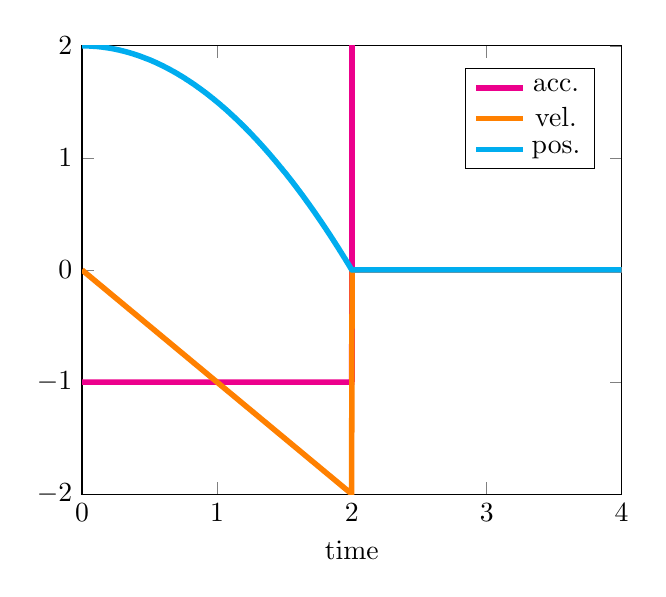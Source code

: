 \begin{tikzpicture}[]
\begin{axis}[
  legend style = {{at={(0.95,0.95)},anchor=north east}},
  xmin = {0.0},
  xmax = {4.0},
  axis equal image = {false},
  ymax = {2.0},
  xlabel = {time},
  hide axis = {false},
  ymin = {-2.0}
]

\addplot+[
  mark = {none},
  color=magenta, line width=2pt,
  forget plot
] coordinates {
  (2.0, -1.0)
  (2.0, 10.0)
};

\addplot+[
  mark = {none},
  color=magenta, line width=2pt
] coordinates {
  (0.0, -1.0)
  (0.004, -1.0)
%   (0.008, -1.0)
%   (0.012, -1.0)
%   (0.016, -1.0)
%   (0.02, -1.0)
%   (0.024, -1.0)
%   (0.028, -1.0)
%   (0.032, -1.0)
%   (0.036, -1.0)
%   (0.04, -1.0)
%   (0.044, -1.0)
%   (0.048, -1.0)
%   (0.052, -1.0)
%   (0.056, -1.0)
%   (0.06, -1.0)
%   (0.064, -1.0)
%   (0.068, -1.0)
%   (0.072, -1.0)
%   (0.076, -1.0)
%   (0.08, -1.0)
%   (0.084, -1.0)
%   (0.088, -1.0)
%   (0.092, -1.0)
%   (0.096, -1.0)
%   (0.1, -1.0)
%   (0.104, -1.0)
%   (0.108, -1.0)
%   (0.112, -1.0)
%   (0.116, -1.0)
%   (0.12, -1.0)
%   (0.124, -1.0)
%   (0.128, -1.0)
%   (0.132, -1.0)
%   (0.136, -1.0)
%   (0.14, -1.0)
%   (0.144, -1.0)
%   (0.148, -1.0)
%   (0.152, -1.0)
%   (0.156, -1.0)
%   (0.16, -1.0)
%   (0.164, -1.0)
%   (0.168, -1.0)
%   (0.172, -1.0)
%   (0.176, -1.0)
%   (0.18, -1.0)
%   (0.184, -1.0)
%   (0.188, -1.0)
%   (0.192, -1.0)
%   (0.196, -1.0)
%   (0.2, -1.0)
%   (0.204, -1.0)
%   (0.208, -1.0)
%   (0.212, -1.0)
%   (0.216, -1.0)
%   (0.22, -1.0)
%   (0.224, -1.0)
%   (0.228, -1.0)
%   (0.232, -1.0)
%   (0.236, -1.0)
%   (0.24, -1.0)
%   (0.244, -1.0)
%   (0.248, -1.0)
%   (0.252, -1.0)
%   (0.256, -1.0)
%   (0.26, -1.0)
%   (0.264, -1.0)
%   (0.268, -1.0)
%   (0.272, -1.0)
%   (0.276, -1.0)
%   (0.28, -1.0)
%   (0.284, -1.0)
%   (0.288, -1.0)
%   (0.292, -1.0)
%   (0.296, -1.0)
%   (0.3, -1.0)
%   (0.304, -1.0)
%   (0.308, -1.0)
%   (0.312, -1.0)
%   (0.316, -1.0)
%   (0.32, -1.0)
%   (0.324, -1.0)
%   (0.328, -1.0)
%   (0.332, -1.0)
%   (0.336, -1.0)
%   (0.34, -1.0)
%   (0.344, -1.0)
%   (0.348, -1.0)
%   (0.352, -1.0)
%   (0.356, -1.0)
%   (0.36, -1.0)
%   (0.364, -1.0)
%   (0.368, -1.0)
%   (0.372, -1.0)
%   (0.376, -1.0)
%   (0.38, -1.0)
%   (0.384, -1.0)
%   (0.388, -1.0)
%   (0.392, -1.0)
%   (0.396, -1.0)
%   (0.4, -1.0)
%   (0.404, -1.0)
%   (0.408, -1.0)
%   (0.412, -1.0)
%   (0.416, -1.0)
%   (0.42, -1.0)
%   (0.424, -1.0)
%   (0.428, -1.0)
%   (0.432, -1.0)
%   (0.436, -1.0)
%   (0.44, -1.0)
%   (0.444, -1.0)
%   (0.448, -1.0)
%   (0.452, -1.0)
%   (0.456, -1.0)
%   (0.46, -1.0)
%   (0.464, -1.0)
%   (0.468, -1.0)
%   (0.472, -1.0)
%   (0.476, -1.0)
%   (0.48, -1.0)
%   (0.484, -1.0)
%   (0.488, -1.0)
%   (0.492, -1.0)
%   (0.496, -1.0)
%   (0.501, -1.0)
%   (0.505, -1.0)
%   (0.509, -1.0)
%   (0.513, -1.0)
%   (0.517, -1.0)
%   (0.521, -1.0)
%   (0.525, -1.0)
%   (0.529, -1.0)
%   (0.533, -1.0)
%   (0.537, -1.0)
%   (0.541, -1.0)
%   (0.545, -1.0)
%   (0.549, -1.0)
%   (0.553, -1.0)
%   (0.557, -1.0)
%   (0.561, -1.0)
%   (0.565, -1.0)
%   (0.569, -1.0)
%   (0.573, -1.0)
%   (0.577, -1.0)
%   (0.581, -1.0)
%   (0.585, -1.0)
%   (0.589, -1.0)
%   (0.593, -1.0)
%   (0.597, -1.0)
%   (0.601, -1.0)
%   (0.605, -1.0)
%   (0.609, -1.0)
%   (0.613, -1.0)
%   (0.617, -1.0)
%   (0.621, -1.0)
%   (0.625, -1.0)
%   (0.629, -1.0)
%   (0.633, -1.0)
%   (0.637, -1.0)
%   (0.641, -1.0)
%   (0.645, -1.0)
%   (0.649, -1.0)
%   (0.653, -1.0)
%   (0.657, -1.0)
%   (0.661, -1.0)
%   (0.665, -1.0)
%   (0.669, -1.0)
%   (0.673, -1.0)
%   (0.677, -1.0)
%   (0.681, -1.0)
%   (0.685, -1.0)
%   (0.689, -1.0)
%   (0.693, -1.0)
%   (0.697, -1.0)
%   (0.701, -1.0)
%   (0.705, -1.0)
%   (0.709, -1.0)
%   (0.713, -1.0)
%   (0.717, -1.0)
%   (0.721, -1.0)
%   (0.725, -1.0)
%   (0.729, -1.0)
%   (0.733, -1.0)
%   (0.737, -1.0)
%   (0.741, -1.0)
%   (0.745, -1.0)
%   (0.749, -1.0)
%   (0.753, -1.0)
%   (0.757, -1.0)
%   (0.761, -1.0)
%   (0.765, -1.0)
%   (0.769, -1.0)
%   (0.773, -1.0)
%   (0.777, -1.0)
%   (0.781, -1.0)
%   (0.785, -1.0)
%   (0.789, -1.0)
%   (0.793, -1.0)
%   (0.797, -1.0)
%   (0.801, -1.0)
%   (0.805, -1.0)
%   (0.809, -1.0)
%   (0.813, -1.0)
%   (0.817, -1.0)
%   (0.821, -1.0)
%   (0.825, -1.0)
%   (0.829, -1.0)
%   (0.833, -1.0)
%   (0.837, -1.0)
%   (0.841, -1.0)
%   (0.845, -1.0)
%   (0.849, -1.0)
%   (0.853, -1.0)
%   (0.857, -1.0)
%   (0.861, -1.0)
%   (0.865, -1.0)
%   (0.869, -1.0)
%   (0.873, -1.0)
%   (0.877, -1.0)
%   (0.881, -1.0)
%   (0.885, -1.0)
%   (0.889, -1.0)
%   (0.893, -1.0)
%   (0.897, -1.0)
%   (0.901, -1.0)
%   (0.905, -1.0)
%   (0.909, -1.0)
%   (0.913, -1.0)
%   (0.917, -1.0)
%   (0.921, -1.0)
%   (0.925, -1.0)
%   (0.929, -1.0)
%   (0.933, -1.0)
%   (0.937, -1.0)
%   (0.941, -1.0)
%   (0.945, -1.0)
%   (0.949, -1.0)
%   (0.953, -1.0)
%   (0.957, -1.0)
%   (0.961, -1.0)
%   (0.965, -1.0)
%   (0.969, -1.0)
%   (0.973, -1.0)
%   (0.977, -1.0)
%   (0.981, -1.0)
%   (0.985, -1.0)
%   (0.989, -1.0)
%   (0.993, -1.0)
%   (0.997, -1.0)
%   (1.001, -1.0)
%   (1.005, -1.0)
%   (1.009, -1.0)
%   (1.013, -1.0)
%   (1.017, -1.0)
%   (1.021, -1.0)
%   (1.025, -1.0)
%   (1.029, -1.0)
%   (1.033, -1.0)
%   (1.037, -1.0)
%   (1.041, -1.0)
%   (1.045, -1.0)
%   (1.049, -1.0)
%   (1.053, -1.0)
%   (1.057, -1.0)
%   (1.061, -1.0)
%   (1.065, -1.0)
%   (1.069, -1.0)
%   (1.073, -1.0)
%   (1.077, -1.0)
%   (1.081, -1.0)
%   (1.085, -1.0)
%   (1.089, -1.0)
%   (1.093, -1.0)
%   (1.097, -1.0)
%   (1.101, -1.0)
%   (1.105, -1.0)
%   (1.109, -1.0)
%   (1.113, -1.0)
%   (1.117, -1.0)
%   (1.121, -1.0)
%   (1.125, -1.0)
%   (1.129, -1.0)
%   (1.133, -1.0)
%   (1.137, -1.0)
%   (1.141, -1.0)
%   (1.145, -1.0)
%   (1.149, -1.0)
%   (1.153, -1.0)
%   (1.157, -1.0)
%   (1.161, -1.0)
%   (1.165, -1.0)
%   (1.169, -1.0)
%   (1.173, -1.0)
%   (1.177, -1.0)
%   (1.181, -1.0)
%   (1.185, -1.0)
%   (1.189, -1.0)
%   (1.193, -1.0)
%   (1.197, -1.0)
%   (1.201, -1.0)
%   (1.205, -1.0)
%   (1.209, -1.0)
%   (1.213, -1.0)
%   (1.217, -1.0)
%   (1.221, -1.0)
%   (1.225, -1.0)
%   (1.229, -1.0)
%   (1.233, -1.0)
%   (1.237, -1.0)
%   (1.241, -1.0)
%   (1.245, -1.0)
%   (1.249, -1.0)
%   (1.253, -1.0)
%   (1.257, -1.0)
%   (1.261, -1.0)
%   (1.265, -1.0)
%   (1.269, -1.0)
%   (1.273, -1.0)
%   (1.277, -1.0)
%   (1.281, -1.0)
%   (1.285, -1.0)
%   (1.289, -1.0)
%   (1.293, -1.0)
%   (1.297, -1.0)
%   (1.301, -1.0)
%   (1.305, -1.0)
%   (1.309, -1.0)
%   (1.313, -1.0)
%   (1.317, -1.0)
%   (1.321, -1.0)
%   (1.325, -1.0)
%   (1.329, -1.0)
%   (1.333, -1.0)
%   (1.337, -1.0)
%   (1.341, -1.0)
%   (1.345, -1.0)
%   (1.349, -1.0)
%   (1.353, -1.0)
%   (1.357, -1.0)
%   (1.361, -1.0)
%   (1.365, -1.0)
%   (1.369, -1.0)
%   (1.373, -1.0)
%   (1.377, -1.0)
%   (1.381, -1.0)
%   (1.385, -1.0)
%   (1.389, -1.0)
%   (1.393, -1.0)
%   (1.397, -1.0)
%   (1.401, -1.0)
%   (1.405, -1.0)
%   (1.409, -1.0)
%   (1.413, -1.0)
%   (1.417, -1.0)
%   (1.421, -1.0)
%   (1.425, -1.0)
%   (1.429, -1.0)
%   (1.433, -1.0)
%   (1.437, -1.0)
%   (1.441, -1.0)
%   (1.445, -1.0)
%   (1.449, -1.0)
%   (1.453, -1.0)
%   (1.457, -1.0)
%   (1.461, -1.0)
%   (1.465, -1.0)
%   (1.469, -1.0)
%   (1.473, -1.0)
%   (1.477, -1.0)
%   (1.481, -1.0)
%   (1.485, -1.0)
%   (1.489, -1.0)
%   (1.493, -1.0)
%   (1.497, -1.0)
%   (1.502, -1.0)
%   (1.506, -1.0)
%   (1.51, -1.0)
%   (1.514, -1.0)
%   (1.518, -1.0)
%   (1.522, -1.0)
%   (1.526, -1.0)
%   (1.53, -1.0)
%   (1.534, -1.0)
%   (1.538, -1.0)
%   (1.542, -1.0)
%   (1.546, -1.0)
%   (1.55, -1.0)
%   (1.554, -1.0)
%   (1.558, -1.0)
%   (1.562, -1.0)
%   (1.566, -1.0)
%   (1.57, -1.0)
%   (1.574, -1.0)
%   (1.578, -1.0)
%   (1.582, -1.0)
%   (1.586, -1.0)
%   (1.59, -1.0)
%   (1.594, -1.0)
%   (1.598, -1.0)
%   (1.602, -1.0)
%   (1.606, -1.0)
%   (1.61, -1.0)
%   (1.614, -1.0)
%   (1.618, -1.0)
%   (1.622, -1.0)
%   (1.626, -1.0)
%   (1.63, -1.0)
%   (1.634, -1.0)
%   (1.638, -1.0)
%   (1.642, -1.0)
%   (1.646, -1.0)
%   (1.65, -1.0)
%   (1.654, -1.0)
%   (1.658, -1.0)
%   (1.662, -1.0)
%   (1.666, -1.0)
%   (1.67, -1.0)
%   (1.674, -1.0)
%   (1.678, -1.0)
%   (1.682, -1.0)
%   (1.686, -1.0)
%   (1.69, -1.0)
%   (1.694, -1.0)
%   (1.698, -1.0)
%   (1.702, -1.0)
%   (1.706, -1.0)
%   (1.71, -1.0)
%   (1.714, -1.0)
%   (1.718, -1.0)
%   (1.722, -1.0)
%   (1.726, -1.0)
%   (1.73, -1.0)
%   (1.734, -1.0)
%   (1.738, -1.0)
%   (1.742, -1.0)
%   (1.746, -1.0)
%   (1.75, -1.0)
%   (1.754, -1.0)
%   (1.758, -1.0)
%   (1.762, -1.0)
%   (1.766, -1.0)
%   (1.77, -1.0)
%   (1.774, -1.0)
%   (1.778, -1.0)
%   (1.782, -1.0)
%   (1.786, -1.0)
%   (1.79, -1.0)
%   (1.794, -1.0)
%   (1.798, -1.0)
%   (1.802, -1.0)
%   (1.806, -1.0)
%   (1.81, -1.0)
%   (1.814, -1.0)
%   (1.818, -1.0)
%   (1.822, -1.0)
%   (1.826, -1.0)
%   (1.83, -1.0)
%   (1.834, -1.0)
%   (1.838, -1.0)
%   (1.842, -1.0)
%   (1.846, -1.0)
%   (1.85, -1.0)
%   (1.854, -1.0)
%   (1.858, -1.0)
%   (1.862, -1.0)
%   (1.866, -1.0)
%   (1.87, -1.0)
%   (1.874, -1.0)
%   (1.878, -1.0)
%   (1.882, -1.0)
%   (1.886, -1.0)
%   (1.89, -1.0)
%   (1.894, -1.0)
%   (1.898, -1.0)
%   (1.902, -1.0)
%   (1.906, -1.0)
%   (1.91, -1.0)
%   (1.914, -1.0)
%   (1.918, -1.0)
%   (1.922, -1.0)
%   (1.926, -1.0)
%   (1.93, -1.0)
%   (1.934, -1.0)
%   (1.938, -1.0)
%   (1.942, -1.0)
%   (1.946, -1.0)
%   (1.95, -1.0)
%   (1.954, -1.0)
%   (1.958, -1.0)
%   (1.962, -1.0)
%   (1.966, -1.0)
%   (1.97, -1.0)
%   (1.974, -1.0)
%   (1.978, -1.0)
%   (1.982, -1.0)
  (1.986, -1.0)
  (1.99, -1.0)
  (1.994, -1.0)
  (1.998, -1.0)
  (2.002, 0.0)
  (2.006, 0.0)
  (2.01, 0.0)
  (2.014, 0.0)
%   (2.018, 0.0)
%   (2.022, 0.0)
%   (2.026, 0.0)
%   (2.03, 0.0)
%   (2.034, 0.0)
%   (2.038, 0.0)
%   (2.042, 0.0)
%   (2.046, 0.0)
%   (2.05, 0.0)
%   (2.054, 0.0)
%   (2.058, 0.0)
%   (2.062, 0.0)
%   (2.066, 0.0)
%   (2.07, 0.0)
%   (2.074, 0.0)
%   (2.078, 0.0)
%   (2.082, 0.0)
%   (2.086, 0.0)
%   (2.09, 0.0)
%   (2.094, 0.0)
%   (2.098, 0.0)
%   (2.102, 0.0)
%   (2.106, 0.0)
%   (2.11, 0.0)
%   (2.114, 0.0)
%   (2.118, 0.0)
%   (2.122, 0.0)
%   (2.126, 0.0)
%   (2.13, 0.0)
%   (2.134, 0.0)
%   (2.138, 0.0)
%   (2.142, 0.0)
%   (2.146, 0.0)
%   (2.15, 0.0)
%   (2.154, 0.0)
%   (2.158, 0.0)
%   (2.162, 0.0)
%   (2.166, 0.0)
%   (2.17, 0.0)
%   (2.174, 0.0)
%   (2.178, 0.0)
%   (2.182, 0.0)
%   (2.186, 0.0)
%   (2.19, 0.0)
%   (2.194, 0.0)
%   (2.198, 0.0)
%   (2.202, 0.0)
%   (2.206, 0.0)
%   (2.21, 0.0)
%   (2.214, 0.0)
%   (2.218, 0.0)
%   (2.222, 0.0)
%   (2.226, 0.0)
%   (2.23, 0.0)
%   (2.234, 0.0)
%   (2.238, 0.0)
%   (2.242, 0.0)
%   (2.246, 0.0)
%   (2.25, 0.0)
%   (2.254, 0.0)
%   (2.258, 0.0)
%   (2.262, 0.0)
%   (2.266, 0.0)
%   (2.27, 0.0)
%   (2.274, 0.0)
%   (2.278, 0.0)
%   (2.282, 0.0)
%   (2.286, 0.0)
%   (2.29, 0.0)
%   (2.294, 0.0)
%   (2.298, 0.0)
%   (2.302, 0.0)
%   (2.306, 0.0)
%   (2.31, 0.0)
%   (2.314, 0.0)
%   (2.318, 0.0)
%   (2.322, 0.0)
%   (2.326, 0.0)
%   (2.33, 0.0)
%   (2.334, 0.0)
%   (2.338, 0.0)
%   (2.342, 0.0)
%   (2.346, 0.0)
%   (2.35, 0.0)
%   (2.354, 0.0)
%   (2.358, 0.0)
%   (2.362, 0.0)
%   (2.366, 0.0)
%   (2.37, 0.0)
%   (2.374, 0.0)
%   (2.378, 0.0)
%   (2.382, 0.0)
%   (2.386, 0.0)
%   (2.39, 0.0)
%   (2.394, 0.0)
%   (2.398, 0.0)
%   (2.402, 0.0)
%   (2.406, 0.0)
%   (2.41, 0.0)
%   (2.414, 0.0)
%   (2.418, 0.0)
%   (2.422, 0.0)
%   (2.426, 0.0)
%   (2.43, 0.0)
%   (2.434, 0.0)
%   (2.438, 0.0)
%   (2.442, 0.0)
%   (2.446, 0.0)
%   (2.45, 0.0)
%   (2.454, 0.0)
%   (2.458, 0.0)
%   (2.462, 0.0)
%   (2.466, 0.0)
%   (2.47, 0.0)
%   (2.474, 0.0)
%   (2.478, 0.0)
%   (2.482, 0.0)
%   (2.486, 0.0)
%   (2.49, 0.0)
%   (2.494, 0.0)
%   (2.498, 0.0)
%   (2.503, 0.0)
%   (2.507, 0.0)
%   (2.511, 0.0)
%   (2.515, 0.0)
%   (2.519, 0.0)
%   (2.523, 0.0)
%   (2.527, 0.0)
%   (2.531, 0.0)
%   (2.535, 0.0)
%   (2.539, 0.0)
%   (2.543, 0.0)
%   (2.547, 0.0)
%   (2.551, 0.0)
%   (2.555, 0.0)
%   (2.559, 0.0)
%   (2.563, 0.0)
%   (2.567, 0.0)
%   (2.571, 0.0)
%   (2.575, 0.0)
%   (2.579, 0.0)
%   (2.583, 0.0)
%   (2.587, 0.0)
%   (2.591, 0.0)
%   (2.595, 0.0)
%   (2.599, 0.0)
%   (2.603, 0.0)
%   (2.607, 0.0)
%   (2.611, 0.0)
%   (2.615, 0.0)
%   (2.619, 0.0)
%   (2.623, 0.0)
%   (2.627, 0.0)
%   (2.631, 0.0)
%   (2.635, 0.0)
%   (2.639, 0.0)
%   (2.643, 0.0)
%   (2.647, 0.0)
%   (2.651, 0.0)
%   (2.655, 0.0)
%   (2.659, 0.0)
%   (2.663, 0.0)
%   (2.667, 0.0)
%   (2.671, 0.0)
%   (2.675, 0.0)
%   (2.679, 0.0)
%   (2.683, 0.0)
%   (2.687, 0.0)
%   (2.691, 0.0)
%   (2.695, 0.0)
%   (2.699, 0.0)
%   (2.703, 0.0)
%   (2.707, 0.0)
%   (2.711, 0.0)
%   (2.715, 0.0)
%   (2.719, 0.0)
%   (2.723, 0.0)
%   (2.727, 0.0)
%   (2.731, 0.0)
%   (2.735, 0.0)
%   (2.739, 0.0)
%   (2.743, 0.0)
%   (2.747, 0.0)
%   (2.751, 0.0)
%   (2.755, 0.0)
%   (2.759, 0.0)
%   (2.763, 0.0)
%   (2.767, 0.0)
%   (2.771, 0.0)
%   (2.775, 0.0)
%   (2.779, 0.0)
%   (2.783, 0.0)
%   (2.787, 0.0)
%   (2.791, 0.0)
%   (2.795, 0.0)
%   (2.799, 0.0)
%   (2.803, 0.0)
%   (2.807, 0.0)
%   (2.811, 0.0)
%   (2.815, 0.0)
%   (2.819, 0.0)
%   (2.823, 0.0)
%   (2.827, 0.0)
%   (2.831, 0.0)
%   (2.835, 0.0)
%   (2.839, 0.0)
%   (2.843, 0.0)
%   (2.847, 0.0)
%   (2.851, 0.0)
%   (2.855, 0.0)
%   (2.859, 0.0)
%   (2.863, 0.0)
%   (2.867, 0.0)
%   (2.871, 0.0)
%   (2.875, 0.0)
%   (2.879, 0.0)
%   (2.883, 0.0)
%   (2.887, 0.0)
%   (2.891, 0.0)
%   (2.895, 0.0)
%   (2.899, 0.0)
%   (2.903, 0.0)
%   (2.907, 0.0)
%   (2.911, 0.0)
%   (2.915, 0.0)
%   (2.919, 0.0)
%   (2.923, 0.0)
%   (2.927, 0.0)
%   (2.931, 0.0)
%   (2.935, 0.0)
%   (2.939, 0.0)
%   (2.943, 0.0)
%   (2.947, 0.0)
%   (2.951, 0.0)
%   (2.955, 0.0)
%   (2.959, 0.0)
%   (2.963, 0.0)
%   (2.967, 0.0)
%   (2.971, 0.0)
%   (2.975, 0.0)
%   (2.979, 0.0)
%   (2.983, 0.0)
%   (2.987, 0.0)
%   (2.991, 0.0)
%   (2.995, 0.0)
%   (2.999, 0.0)
%   (3.003, 0.0)
%   (3.007, 0.0)
%   (3.011, 0.0)
%   (3.015, 0.0)
%   (3.019, 0.0)
%   (3.023, 0.0)
%   (3.027, 0.0)
%   (3.031, 0.0)
%   (3.035, 0.0)
%   (3.039, 0.0)
%   (3.043, 0.0)
%   (3.047, 0.0)
%   (3.051, 0.0)
%   (3.055, 0.0)
%   (3.059, 0.0)
%   (3.063, 0.0)
%   (3.067, 0.0)
%   (3.071, 0.0)
%   (3.075, 0.0)
%   (3.079, 0.0)
%   (3.083, 0.0)
%   (3.087, 0.0)
%   (3.091, 0.0)
%   (3.095, 0.0)
%   (3.099, 0.0)
%   (3.103, 0.0)
%   (3.107, 0.0)
%   (3.111, 0.0)
%   (3.115, 0.0)
%   (3.119, 0.0)
%   (3.123, 0.0)
%   (3.127, 0.0)
%   (3.131, 0.0)
%   (3.135, 0.0)
%   (3.139, 0.0)
%   (3.143, 0.0)
%   (3.147, 0.0)
%   (3.151, 0.0)
%   (3.155, 0.0)
%   (3.159, 0.0)
%   (3.163, 0.0)
%   (3.167, 0.0)
%   (3.171, 0.0)
%   (3.175, 0.0)
%   (3.179, 0.0)
%   (3.183, 0.0)
%   (3.187, 0.0)
%   (3.191, 0.0)
%   (3.195, 0.0)
%   (3.199, 0.0)
%   (3.203, 0.0)
%   (3.207, 0.0)
%   (3.211, 0.0)
%   (3.215, 0.0)
%   (3.219, 0.0)
%   (3.223, 0.0)
%   (3.227, 0.0)
%   (3.231, 0.0)
%   (3.235, 0.0)
%   (3.239, 0.0)
%   (3.243, 0.0)
%   (3.247, 0.0)
%   (3.251, 0.0)
%   (3.255, 0.0)
%   (3.259, 0.0)
%   (3.263, 0.0)
%   (3.267, 0.0)
%   (3.271, 0.0)
%   (3.275, 0.0)
%   (3.279, 0.0)
%   (3.283, 0.0)
%   (3.287, 0.0)
%   (3.291, 0.0)
%   (3.295, 0.0)
%   (3.299, 0.0)
%   (3.303, 0.0)
%   (3.307, 0.0)
%   (3.311, 0.0)
%   (3.315, 0.0)
%   (3.319, 0.0)
%   (3.323, 0.0)
%   (3.327, 0.0)
%   (3.331, 0.0)
%   (3.335, 0.0)
%   (3.339, 0.0)
%   (3.343, 0.0)
%   (3.347, 0.0)
%   (3.351, 0.0)
%   (3.355, 0.0)
%   (3.359, 0.0)
%   (3.363, 0.0)
%   (3.367, 0.0)
%   (3.371, 0.0)
%   (3.375, 0.0)
%   (3.379, 0.0)
%   (3.383, 0.0)
%   (3.387, 0.0)
%   (3.391, 0.0)
%   (3.395, 0.0)
%   (3.399, 0.0)
%   (3.403, 0.0)
%   (3.407, 0.0)
%   (3.411, 0.0)
%   (3.415, 0.0)
%   (3.419, 0.0)
%   (3.423, 0.0)
%   (3.427, 0.0)
%   (3.431, 0.0)
%   (3.435, 0.0)
%   (3.439, 0.0)
%   (3.443, 0.0)
%   (3.447, 0.0)
%   (3.451, 0.0)
%   (3.455, 0.0)
%   (3.459, 0.0)
%   (3.463, 0.0)
%   (3.467, 0.0)
%   (3.471, 0.0)
%   (3.475, 0.0)
%   (3.479, 0.0)
%   (3.483, 0.0)
%   (3.487, 0.0)
%   (3.491, 0.0)
%   (3.495, 0.0)
%   (3.499, 0.0)
%   (3.504, 0.0)
%   (3.508, 0.0)
%   (3.512, 0.0)
%   (3.516, 0.0)
%   (3.52, 0.0)
%   (3.524, 0.0)
%   (3.528, 0.0)
%   (3.532, 0.0)
%   (3.536, 0.0)
%   (3.54, 0.0)
%   (3.544, 0.0)
%   (3.548, 0.0)
%   (3.552, 0.0)
%   (3.556, 0.0)
%   (3.56, 0.0)
%   (3.564, 0.0)
%   (3.568, 0.0)
%   (3.572, 0.0)
%   (3.576, 0.0)
%   (3.58, 0.0)
%   (3.584, 0.0)
%   (3.588, 0.0)
%   (3.592, 0.0)
%   (3.596, 0.0)
%   (3.6, 0.0)
%   (3.604, 0.0)
%   (3.608, 0.0)
%   (3.612, 0.0)
%   (3.616, 0.0)
%   (3.62, 0.0)
%   (3.624, 0.0)
%   (3.628, 0.0)
%   (3.632, 0.0)
%   (3.636, 0.0)
%   (3.64, 0.0)
%   (3.644, 0.0)
%   (3.648, 0.0)
%   (3.652, 0.0)
%   (3.656, 0.0)
%   (3.66, 0.0)
%   (3.664, 0.0)
%   (3.668, 0.0)
%   (3.672, 0.0)
%   (3.676, 0.0)
%   (3.68, 0.0)
%   (3.684, 0.0)
%   (3.688, 0.0)
%   (3.692, 0.0)
%   (3.696, 0.0)
%   (3.7, 0.0)
%   (3.704, 0.0)
%   (3.708, 0.0)
%   (3.712, 0.0)
%   (3.716, 0.0)
%   (3.72, 0.0)
%   (3.724, 0.0)
%   (3.728, 0.0)
%   (3.732, 0.0)
%   (3.736, 0.0)
%   (3.74, 0.0)
%   (3.744, 0.0)
%   (3.748, 0.0)
%   (3.752, 0.0)
%   (3.756, 0.0)
%   (3.76, 0.0)
%   (3.764, 0.0)
%   (3.768, 0.0)
%   (3.772, 0.0)
%   (3.776, 0.0)
%   (3.78, 0.0)
%   (3.784, 0.0)
%   (3.788, 0.0)
%   (3.792, 0.0)
%   (3.796, 0.0)
%   (3.8, 0.0)
%   (3.804, 0.0)
%   (3.808, 0.0)
%   (3.812, 0.0)
%   (3.816, 0.0)
%   (3.82, 0.0)
%   (3.824, 0.0)
%   (3.828, 0.0)
%   (3.832, 0.0)
%   (3.836, 0.0)
%   (3.84, 0.0)
%   (3.844, 0.0)
%   (3.848, 0.0)
%   (3.852, 0.0)
%   (3.856, 0.0)
%   (3.86, 0.0)
%   (3.864, 0.0)
%   (3.868, 0.0)
%   (3.872, 0.0)
%   (3.876, 0.0)
%   (3.88, 0.0)
%   (3.884, 0.0)
%   (3.888, 0.0)
%   (3.892, 0.0)
%   (3.896, 0.0)
%   (3.9, 0.0)
%   (3.904, 0.0)
%   (3.908, 0.0)
%   (3.912, 0.0)
%   (3.916, 0.0)
%   (3.92, 0.0)
%   (3.924, 0.0)
%   (3.928, 0.0)
%   (3.932, 0.0)
%   (3.936, 0.0)
%   (3.94, 0.0)
%   (3.944, 0.0)
%   (3.948, 0.0)
%   (3.952, 0.0)
%   (3.956, 0.0)
%   (3.96, 0.0)
%   (3.964, 0.0)
%   (3.968, 0.0)
%   (3.972, 0.0)
%   (3.976, 0.0)
%   (3.98, 0.0)
%   (3.984, 0.0)
%   (3.988, 0.0)
%   (3.992, 0.0)
  (3.996, 0.0)
  (4.0, 0.0)
};
\addlegendentry{{}{acc.}}

\addplot+[
  mark = {none},
  color=orange, line width=2pt
] coordinates {
  (0.0, -0.0)
  (0.004, -0.004)
  (0.008, -0.008)
  (0.012, -0.012)
%   (0.016, -0.016)
%   (0.02, -0.02)
%   (0.024, -0.024)
%   (0.028, -0.028)
%   (0.032, -0.032)
%   (0.036, -0.036)
%   (0.04, -0.04)
%   (0.044, -0.044)
%   (0.048, -0.048)
%   (0.052, -0.052)
%   (0.056, -0.056)
%   (0.06, -0.06)
%   (0.064, -0.064)
%   (0.068, -0.068)
%   (0.072, -0.072)
%   (0.076, -0.076)
%   (0.08, -0.08)
%   (0.084, -0.084)
%   (0.088, -0.088)
%   (0.092, -0.092)
%   (0.096, -0.096)
%   (0.1, -0.1)
%   (0.104, -0.104)
%   (0.108, -0.108)
%   (0.112, -0.112)
%   (0.116, -0.116)
%   (0.12, -0.12)
%   (0.124, -0.124)
%   (0.128, -0.128)
%   (0.132, -0.132)
%   (0.136, -0.136)
%   (0.14, -0.14)
%   (0.144, -0.144)
%   (0.148, -0.148)
%   (0.152, -0.152)
%   (0.156, -0.156)
%   (0.16, -0.16)
%   (0.164, -0.164)
%   (0.168, -0.168)
%   (0.172, -0.172)
%   (0.176, -0.176)
%   (0.18, -0.18)
%   (0.184, -0.184)
%   (0.188, -0.188)
%   (0.192, -0.192)
%   (0.196, -0.196)
%   (0.2, -0.2)
%   (0.204, -0.204)
%   (0.208, -0.208)
%   (0.212, -0.212)
%   (0.216, -0.216)
%   (0.22, -0.22)
%   (0.224, -0.224)
%   (0.228, -0.228)
%   (0.232, -0.232)
%   (0.236, -0.236)
%   (0.24, -0.24)
%   (0.244, -0.244)
%   (0.248, -0.248)
%   (0.252, -0.252)
%   (0.256, -0.256)
%   (0.26, -0.26)
%   (0.264, -0.264)
%   (0.268, -0.268)
%   (0.272, -0.272)
%   (0.276, -0.276)
%   (0.28, -0.28)
%   (0.284, -0.284)
%   (0.288, -0.288)
%   (0.292, -0.292)
%   (0.296, -0.296)
%   (0.3, -0.3)
%   (0.304, -0.304)
%   (0.308, -0.308)
%   (0.312, -0.312)
%   (0.316, -0.316)
%   (0.32, -0.32)
%   (0.324, -0.324)
%   (0.328, -0.328)
%   (0.332, -0.332)
%   (0.336, -0.336)
%   (0.34, -0.34)
%   (0.344, -0.344)
%   (0.348, -0.348)
%   (0.352, -0.352)
%   (0.356, -0.356)
%   (0.36, -0.36)
%   (0.364, -0.364)
%   (0.368, -0.368)
%   (0.372, -0.372)
%   (0.376, -0.376)
%   (0.38, -0.38)
%   (0.384, -0.384)
%   (0.388, -0.388)
%   (0.392, -0.392)
%   (0.396, -0.396)
%   (0.4, -0.4)
%   (0.404, -0.404)
%   (0.408, -0.408)
%   (0.412, -0.412)
%   (0.416, -0.416)
%   (0.42, -0.42)
%   (0.424, -0.424)
%   (0.428, -0.428)
%   (0.432, -0.432)
%   (0.436, -0.436)
%   (0.44, -0.44)
%   (0.444, -0.444)
%   (0.448, -0.448)
%   (0.452, -0.452)
%   (0.456, -0.456)
%   (0.46, -0.46)
%   (0.464, -0.464)
%   (0.468, -0.468)
%   (0.472, -0.472)
%   (0.476, -0.476)
%   (0.48, -0.48)
%   (0.484, -0.484)
%   (0.488, -0.488)
%   (0.492, -0.492)
%   (0.496, -0.496)
%   (0.501, -0.501)
%   (0.505, -0.505)
%   (0.509, -0.509)
%   (0.513, -0.513)
%   (0.517, -0.517)
%   (0.521, -0.521)
%   (0.525, -0.525)
%   (0.529, -0.529)
%   (0.533, -0.533)
%   (0.537, -0.537)
%   (0.541, -0.541)
%   (0.545, -0.545)
%   (0.549, -0.549)
%   (0.553, -0.553)
%   (0.557, -0.557)
%   (0.561, -0.561)
%   (0.565, -0.565)
%   (0.569, -0.569)
%   (0.573, -0.573)
%   (0.577, -0.577)
%   (0.581, -0.581)
%   (0.585, -0.585)
%   (0.589, -0.589)
%   (0.593, -0.593)
%   (0.597, -0.597)
%   (0.601, -0.601)
%   (0.605, -0.605)
%   (0.609, -0.609)
%   (0.613, -0.613)
%   (0.617, -0.617)
%   (0.621, -0.621)
%   (0.625, -0.625)
%   (0.629, -0.629)
%   (0.633, -0.633)
%   (0.637, -0.637)
%   (0.641, -0.641)
%   (0.645, -0.645)
%   (0.649, -0.649)
%   (0.653, -0.653)
%   (0.657, -0.657)
%   (0.661, -0.661)
%   (0.665, -0.665)
%   (0.669, -0.669)
%   (0.673, -0.673)
%   (0.677, -0.677)
%   (0.681, -0.681)
%   (0.685, -0.685)
%   (0.689, -0.689)
%   (0.693, -0.693)
%   (0.697, -0.697)
%   (0.701, -0.701)
%   (0.705, -0.705)
%   (0.709, -0.709)
%   (0.713, -0.713)
%   (0.717, -0.717)
%   (0.721, -0.721)
%   (0.725, -0.725)
%   (0.729, -0.729)
%   (0.733, -0.733)
%   (0.737, -0.737)
%   (0.741, -0.741)
%   (0.745, -0.745)
%   (0.749, -0.749)
%   (0.753, -0.753)
%   (0.757, -0.757)
%   (0.761, -0.761)
%   (0.765, -0.765)
%   (0.769, -0.769)
%   (0.773, -0.773)
%   (0.777, -0.777)
%   (0.781, -0.781)
%   (0.785, -0.785)
%   (0.789, -0.789)
%   (0.793, -0.793)
%   (0.797, -0.797)
%   (0.801, -0.801)
%   (0.805, -0.805)
%   (0.809, -0.809)
%   (0.813, -0.813)
%   (0.817, -0.817)
%   (0.821, -0.821)
%   (0.825, -0.825)
%   (0.829, -0.829)
%   (0.833, -0.833)
%   (0.837, -0.837)
%   (0.841, -0.841)
%   (0.845, -0.845)
%   (0.849, -0.849)
%   (0.853, -0.853)
%   (0.857, -0.857)
%   (0.861, -0.861)
%   (0.865, -0.865)
%   (0.869, -0.869)
%   (0.873, -0.873)
%   (0.877, -0.877)
%   (0.881, -0.881)
%   (0.885, -0.885)
%   (0.889, -0.889)
%   (0.893, -0.893)
%   (0.897, -0.897)
%   (0.901, -0.901)
%   (0.905, -0.905)
%   (0.909, -0.909)
%   (0.913, -0.913)
%   (0.917, -0.917)
%   (0.921, -0.921)
%   (0.925, -0.925)
%   (0.929, -0.929)
%   (0.933, -0.933)
%   (0.937, -0.937)
%   (0.941, -0.941)
%   (0.945, -0.945)
%   (0.949, -0.949)
%   (0.953, -0.953)
%   (0.957, -0.957)
%   (0.961, -0.961)
%   (0.965, -0.965)
%   (0.969, -0.969)
%   (0.973, -0.973)
%   (0.977, -0.977)
%   (0.981, -0.981)
%   (0.985, -0.985)
%   (0.989, -0.989)
%   (0.993, -0.993)
%   (0.997, -0.997)
%   (1.001, -1.001)
%   (1.005, -1.005)
%   (1.009, -1.009)
%   (1.013, -1.013)
%   (1.017, -1.017)
%   (1.021, -1.021)
%   (1.025, -1.025)
%   (1.029, -1.029)
%   (1.033, -1.033)
%   (1.037, -1.037)
%   (1.041, -1.041)
%   (1.045, -1.045)
%   (1.049, -1.049)
%   (1.053, -1.053)
%   (1.057, -1.057)
%   (1.061, -1.061)
%   (1.065, -1.065)
%   (1.069, -1.069)
%   (1.073, -1.073)
%   (1.077, -1.077)
%   (1.081, -1.081)
%   (1.085, -1.085)
%   (1.089, -1.089)
%   (1.093, -1.093)
%   (1.097, -1.097)
%   (1.101, -1.101)
%   (1.105, -1.105)
%   (1.109, -1.109)
%   (1.113, -1.113)
%   (1.117, -1.117)
%   (1.121, -1.121)
%   (1.125, -1.125)
%   (1.129, -1.129)
%   (1.133, -1.133)
%   (1.137, -1.137)
%   (1.141, -1.141)
%   (1.145, -1.145)
%   (1.149, -1.149)
%   (1.153, -1.153)
%   (1.157, -1.157)
%   (1.161, -1.161)
%   (1.165, -1.165)
%   (1.169, -1.169)
%   (1.173, -1.173)
%   (1.177, -1.177)
%   (1.181, -1.181)
%   (1.185, -1.185)
%   (1.189, -1.189)
%   (1.193, -1.193)
%   (1.197, -1.197)
%   (1.201, -1.201)
%   (1.205, -1.205)
%   (1.209, -1.209)
%   (1.213, -1.213)
%   (1.217, -1.217)
%   (1.221, -1.221)
%   (1.225, -1.225)
%   (1.229, -1.229)
%   (1.233, -1.233)
%   (1.237, -1.237)
%   (1.241, -1.241)
%   (1.245, -1.245)
%   (1.249, -1.249)
%   (1.253, -1.253)
%   (1.257, -1.257)
%   (1.261, -1.261)
%   (1.265, -1.265)
%   (1.269, -1.269)
%   (1.273, -1.273)
%   (1.277, -1.277)
%   (1.281, -1.281)
%   (1.285, -1.285)
%   (1.289, -1.289)
%   (1.293, -1.293)
%   (1.297, -1.297)
%   (1.301, -1.301)
%   (1.305, -1.305)
%   (1.309, -1.309)
%   (1.313, -1.313)
%   (1.317, -1.317)
%   (1.321, -1.321)
%   (1.325, -1.325)
%   (1.329, -1.329)
%   (1.333, -1.333)
%   (1.337, -1.337)
%   (1.341, -1.341)
%   (1.345, -1.345)
%   (1.349, -1.349)
%   (1.353, -1.353)
%   (1.357, -1.357)
%   (1.361, -1.361)
%   (1.365, -1.365)
%   (1.369, -1.369)
%   (1.373, -1.373)
%   (1.377, -1.377)
%   (1.381, -1.381)
%   (1.385, -1.385)
%   (1.389, -1.389)
%   (1.393, -1.393)
%   (1.397, -1.397)
%   (1.401, -1.401)
%   (1.405, -1.405)
%   (1.409, -1.409)
%   (1.413, -1.413)
%   (1.417, -1.417)
%   (1.421, -1.421)
%   (1.425, -1.425)
%   (1.429, -1.429)
%   (1.433, -1.433)
%   (1.437, -1.437)
%   (1.441, -1.441)
%   (1.445, -1.445)
%   (1.449, -1.449)
%   (1.453, -1.453)
%   (1.457, -1.457)
%   (1.461, -1.461)
%   (1.465, -1.465)
%   (1.469, -1.469)
%   (1.473, -1.473)
%   (1.477, -1.477)
%   (1.481, -1.481)
%   (1.485, -1.485)
%   (1.489, -1.489)
%   (1.493, -1.493)
%   (1.497, -1.497)
%   (1.502, -1.502)
%   (1.506, -1.506)
%   (1.51, -1.51)
%   (1.514, -1.514)
%   (1.518, -1.518)
%   (1.522, -1.522)
%   (1.526, -1.526)
%   (1.53, -1.53)
%   (1.534, -1.534)
%   (1.538, -1.538)
%   (1.542, -1.542)
%   (1.546, -1.546)
%   (1.55, -1.55)
%   (1.554, -1.554)
%   (1.558, -1.558)
%   (1.562, -1.562)
%   (1.566, -1.566)
%   (1.57, -1.57)
%   (1.574, -1.574)
%   (1.578, -1.578)
%   (1.582, -1.582)
%   (1.586, -1.586)
%   (1.59, -1.59)
%   (1.594, -1.594)
%   (1.598, -1.598)
%   (1.602, -1.602)
%   (1.606, -1.606)
%   (1.61, -1.61)
%   (1.614, -1.614)
%   (1.618, -1.618)
%   (1.622, -1.622)
%   (1.626, -1.626)
%   (1.63, -1.63)
%   (1.634, -1.634)
%   (1.638, -1.638)
%   (1.642, -1.642)
%   (1.646, -1.646)
%   (1.65, -1.65)
%   (1.654, -1.654)
%   (1.658, -1.658)
%   (1.662, -1.662)
%   (1.666, -1.666)
%   (1.67, -1.67)
%   (1.674, -1.674)
%   (1.678, -1.678)
%   (1.682, -1.682)
%   (1.686, -1.686)
%   (1.69, -1.69)
%   (1.694, -1.694)
%   (1.698, -1.698)
%   (1.702, -1.702)
%   (1.706, -1.706)
%   (1.71, -1.71)
%   (1.714, -1.714)
%   (1.718, -1.718)
%   (1.722, -1.722)
%   (1.726, -1.726)
%   (1.73, -1.73)
%   (1.734, -1.734)
%   (1.738, -1.738)
%   (1.742, -1.742)
%   (1.746, -1.746)
%   (1.75, -1.75)
%   (1.754, -1.754)
%   (1.758, -1.758)
%   (1.762, -1.762)
%   (1.766, -1.766)
%   (1.77, -1.77)
%   (1.774, -1.774)
%   (1.778, -1.778)
%   (1.782, -1.782)
%   (1.786, -1.786)
%   (1.79, -1.79)
%   (1.794, -1.794)
%   (1.798, -1.798)
%   (1.802, -1.802)
%   (1.806, -1.806)
%   (1.81, -1.81)
%   (1.814, -1.814)
%   (1.818, -1.818)
%   (1.822, -1.822)
%   (1.826, -1.826)
%   (1.83, -1.83)
%   (1.834, -1.834)
%   (1.838, -1.838)
%   (1.842, -1.842)
%   (1.846, -1.846)
%   (1.85, -1.85)
%   (1.854, -1.854)
%   (1.858, -1.858)
%   (1.862, -1.862)
%   (1.866, -1.866)
%   (1.87, -1.87)
%   (1.874, -1.874)
%   (1.878, -1.878)
%   (1.882, -1.882)
%   (1.886, -1.886)
%   (1.89, -1.89)
%   (1.894, -1.894)
%   (1.898, -1.898)
%   (1.902, -1.902)
%   (1.906, -1.906)
%   (1.91, -1.91)
%   (1.914, -1.914)
%   (1.918, -1.918)
%   (1.922, -1.922)
%   (1.926, -1.926)
%   (1.93, -1.93)
%   (1.934, -1.934)
%   (1.938, -1.938)
%   (1.942, -1.942)
%   (1.946, -1.946)
%   (1.95, -1.95)
%   (1.954, -1.954)
%   (1.958, -1.958)
%   (1.962, -1.962)
%   (1.966, -1.966)
%   (1.97, -1.97)
%   (1.974, -1.974)
%   (1.978, -1.978)
%   (1.982, -1.982)
%   (1.986, -1.986)
%   (1.99, -1.99)
  (1.994, -1.994)
  (1.998, -1.998)
  (2.002, 0.0)
  (2.006, 0.0)
  (2.01, 0.0)
  (2.014, 0.0)
  (2.018, 0.0)
%   (2.022, 0.0)
%   (2.026, 0.0)
%   (2.03, 0.0)
%   (2.034, 0.0)
%   (2.038, 0.0)
%   (2.042, 0.0)
%   (2.046, 0.0)
%   (2.05, 0.0)
%   (2.054, 0.0)
%   (2.058, 0.0)
%   (2.062, 0.0)
%   (2.066, 0.0)
%   (2.07, 0.0)
%   (2.074, 0.0)
%   (2.078, 0.0)
%   (2.082, 0.0)
%   (2.086, 0.0)
%   (2.09, 0.0)
%   (2.094, 0.0)
%   (2.098, 0.0)
%   (2.102, 0.0)
%   (2.106, 0.0)
%   (2.11, 0.0)
%   (2.114, 0.0)
%   (2.118, 0.0)
%   (2.122, 0.0)
%   (2.126, 0.0)
%   (2.13, 0.0)
%   (2.134, 0.0)
%   (2.138, 0.0)
%   (2.142, 0.0)
%   (2.146, 0.0)
%   (2.15, 0.0)
%   (2.154, 0.0)
%   (2.158, 0.0)
%   (2.162, 0.0)
%   (2.166, 0.0)
%   (2.17, 0.0)
%   (2.174, 0.0)
%   (2.178, 0.0)
%   (2.182, 0.0)
%   (2.186, 0.0)
%   (2.19, 0.0)
%   (2.194, 0.0)
%   (2.198, 0.0)
%   (2.202, 0.0)
%   (2.206, 0.0)
%   (2.21, 0.0)
%   (2.214, 0.0)
%   (2.218, 0.0)
%   (2.222, 0.0)
%   (2.226, 0.0)
%   (2.23, 0.0)
%   (2.234, 0.0)
%   (2.238, 0.0)
%   (2.242, 0.0)
%   (2.246, 0.0)
%   (2.25, 0.0)
%   (2.254, 0.0)
%   (2.258, 0.0)
%   (2.262, 0.0)
%   (2.266, 0.0)
%   (2.27, 0.0)
%   (2.274, 0.0)
%   (2.278, 0.0)
%   (2.282, 0.0)
%   (2.286, 0.0)
%   (2.29, 0.0)
%   (2.294, 0.0)
%   (2.298, 0.0)
%   (2.302, 0.0)
%   (2.306, 0.0)
%   (2.31, 0.0)
%   (2.314, 0.0)
%   (2.318, 0.0)
%   (2.322, 0.0)
%   (2.326, 0.0)
%   (2.33, 0.0)
%   (2.334, 0.0)
%   (2.338, 0.0)
%   (2.342, 0.0)
%   (2.346, 0.0)
%   (2.35, 0.0)
%   (2.354, 0.0)
%   (2.358, 0.0)
%   (2.362, 0.0)
%   (2.366, 0.0)
%   (2.37, 0.0)
%   (2.374, 0.0)
%   (2.378, 0.0)
%   (2.382, 0.0)
%   (2.386, 0.0)
%   (2.39, 0.0)
%   (2.394, 0.0)
%   (2.398, 0.0)
%   (2.402, 0.0)
%   (2.406, 0.0)
%   (2.41, 0.0)
%   (2.414, 0.0)
%   (2.418, 0.0)
%   (2.422, 0.0)
%   (2.426, 0.0)
%   (2.43, 0.0)
%   (2.434, 0.0)
%   (2.438, 0.0)
%   (2.442, 0.0)
%   (2.446, 0.0)
%   (2.45, 0.0)
%   (2.454, 0.0)
%   (2.458, 0.0)
%   (2.462, 0.0)
%   (2.466, 0.0)
%   (2.47, 0.0)
%   (2.474, 0.0)
%   (2.478, 0.0)
%   (2.482, 0.0)
%   (2.486, 0.0)
%   (2.49, 0.0)
%   (2.494, 0.0)
%   (2.498, 0.0)
%   (2.503, 0.0)
%   (2.507, 0.0)
%   (2.511, 0.0)
%   (2.515, 0.0)
%   (2.519, 0.0)
%   (2.523, 0.0)
%   (2.527, 0.0)
%   (2.531, 0.0)
%   (2.535, 0.0)
%   (2.539, 0.0)
%   (2.543, 0.0)
%   (2.547, 0.0)
%   (2.551, 0.0)
%   (2.555, 0.0)
%   (2.559, 0.0)
%   (2.563, 0.0)
%   (2.567, 0.0)
%   (2.571, 0.0)
%   (2.575, 0.0)
%   (2.579, 0.0)
%   (2.583, 0.0)
%   (2.587, 0.0)
%   (2.591, 0.0)
%   (2.595, 0.0)
%   (2.599, 0.0)
%   (2.603, 0.0)
%   (2.607, 0.0)
%   (2.611, 0.0)
%   (2.615, 0.0)
%   (2.619, 0.0)
%   (2.623, 0.0)
%   (2.627, 0.0)
%   (2.631, 0.0)
%   (2.635, 0.0)
%   (2.639, 0.0)
%   (2.643, 0.0)
%   (2.647, 0.0)
%   (2.651, 0.0)
%   (2.655, 0.0)
%   (2.659, 0.0)
%   (2.663, 0.0)
%   (2.667, 0.0)
%   (2.671, 0.0)
%   (2.675, 0.0)
%   (2.679, 0.0)
%   (2.683, 0.0)
%   (2.687, 0.0)
%   (2.691, 0.0)
%   (2.695, 0.0)
%   (2.699, 0.0)
%   (2.703, 0.0)
%   (2.707, 0.0)
%   (2.711, 0.0)
%   (2.715, 0.0)
%   (2.719, 0.0)
%   (2.723, 0.0)
%   (2.727, 0.0)
%   (2.731, 0.0)
%   (2.735, 0.0)
%   (2.739, 0.0)
%   (2.743, 0.0)
%   (2.747, 0.0)
%   (2.751, 0.0)
%   (2.755, 0.0)
%   (2.759, 0.0)
%   (2.763, 0.0)
%   (2.767, 0.0)
%   (2.771, 0.0)
%   (2.775, 0.0)
%   (2.779, 0.0)
%   (2.783, 0.0)
%   (2.787, 0.0)
%   (2.791, 0.0)
%   (2.795, 0.0)
%   (2.799, 0.0)
%   (2.803, 0.0)
%   (2.807, 0.0)
%   (2.811, 0.0)
%   (2.815, 0.0)
%   (2.819, 0.0)
%   (2.823, 0.0)
%   (2.827, 0.0)
%   (2.831, 0.0)
%   (2.835, 0.0)
%   (2.839, 0.0)
%   (2.843, 0.0)
%   (2.847, 0.0)
%   (2.851, 0.0)
%   (2.855, 0.0)
%   (2.859, 0.0)
%   (2.863, 0.0)
%   (2.867, 0.0)
%   (2.871, 0.0)
%   (2.875, 0.0)
%   (2.879, 0.0)
%   (2.883, 0.0)
%   (2.887, 0.0)
%   (2.891, 0.0)
%   (2.895, 0.0)
%   (2.899, 0.0)
%   (2.903, 0.0)
%   (2.907, 0.0)
%   (2.911, 0.0)
%   (2.915, 0.0)
%   (2.919, 0.0)
%   (2.923, 0.0)
%   (2.927, 0.0)
%   (2.931, 0.0)
%   (2.935, 0.0)
%   (2.939, 0.0)
%   (2.943, 0.0)
%   (2.947, 0.0)
%   (2.951, 0.0)
%   (2.955, 0.0)
%   (2.959, 0.0)
%   (2.963, 0.0)
%   (2.967, 0.0)
%   (2.971, 0.0)
%   (2.975, 0.0)
%   (2.979, 0.0)
%   (2.983, 0.0)
%   (2.987, 0.0)
%   (2.991, 0.0)
%   (2.995, 0.0)
%   (2.999, 0.0)
%   (3.003, 0.0)
%   (3.007, 0.0)
%   (3.011, 0.0)
%   (3.015, 0.0)
%   (3.019, 0.0)
%   (3.023, 0.0)
%   (3.027, 0.0)
%   (3.031, 0.0)
%   (3.035, 0.0)
%   (3.039, 0.0)
%   (3.043, 0.0)
%   (3.047, 0.0)
%   (3.051, 0.0)
%   (3.055, 0.0)
%   (3.059, 0.0)
%   (3.063, 0.0)
%   (3.067, 0.0)
%   (3.071, 0.0)
%   (3.075, 0.0)
%   (3.079, 0.0)
%   (3.083, 0.0)
%   (3.087, 0.0)
%   (3.091, 0.0)
%   (3.095, 0.0)
%   (3.099, 0.0)
%   (3.103, 0.0)
%   (3.107, 0.0)
%   (3.111, 0.0)
%   (3.115, 0.0)
%   (3.119, 0.0)
%   (3.123, 0.0)
%   (3.127, 0.0)
%   (3.131, 0.0)
%   (3.135, 0.0)
%   (3.139, 0.0)
%   (3.143, 0.0)
%   (3.147, 0.0)
%   (3.151, 0.0)
%   (3.155, 0.0)
%   (3.159, 0.0)
%   (3.163, 0.0)
%   (3.167, 0.0)
%   (3.171, 0.0)
%   (3.175, 0.0)
%   (3.179, 0.0)
%   (3.183, 0.0)
%   (3.187, 0.0)
%   (3.191, 0.0)
%   (3.195, 0.0)
%   (3.199, 0.0)
%   (3.203, 0.0)
%   (3.207, 0.0)
%   (3.211, 0.0)
%   (3.215, 0.0)
%   (3.219, 0.0)
%   (3.223, 0.0)
%   (3.227, 0.0)
%   (3.231, 0.0)
%   (3.235, 0.0)
%   (3.239, 0.0)
%   (3.243, 0.0)
%   (3.247, 0.0)
%   (3.251, 0.0)
%   (3.255, 0.0)
%   (3.259, 0.0)
%   (3.263, 0.0)
%   (3.267, 0.0)
%   (3.271, 0.0)
%   (3.275, 0.0)
%   (3.279, 0.0)
%   (3.283, 0.0)
%   (3.287, 0.0)
%   (3.291, 0.0)
%   (3.295, 0.0)
%   (3.299, 0.0)
%   (3.303, 0.0)
%   (3.307, 0.0)
%   (3.311, 0.0)
%   (3.315, 0.0)
%   (3.319, 0.0)
%   (3.323, 0.0)
%   (3.327, 0.0)
%   (3.331, 0.0)
%   (3.335, 0.0)
%   (3.339, 0.0)
%   (3.343, 0.0)
%   (3.347, 0.0)
%   (3.351, 0.0)
%   (3.355, 0.0)
%   (3.359, 0.0)
%   (3.363, 0.0)
%   (3.367, 0.0)
%   (3.371, 0.0)
%   (3.375, 0.0)
%   (3.379, 0.0)
%   (3.383, 0.0)
%   (3.387, 0.0)
%   (3.391, 0.0)
%   (3.395, 0.0)
%   (3.399, 0.0)
%   (3.403, 0.0)
%   (3.407, 0.0)
%   (3.411, 0.0)
%   (3.415, 0.0)
%   (3.419, 0.0)
%   (3.423, 0.0)
%   (3.427, 0.0)
%   (3.431, 0.0)
%   (3.435, 0.0)
%   (3.439, 0.0)
%   (3.443, 0.0)
%   (3.447, 0.0)
%   (3.451, 0.0)
%   (3.455, 0.0)
%   (3.459, 0.0)
%   (3.463, 0.0)
%   (3.467, 0.0)
%   (3.471, 0.0)
%   (3.475, 0.0)
%   (3.479, 0.0)
%   (3.483, 0.0)
%   (3.487, 0.0)
%   (3.491, 0.0)
%   (3.495, 0.0)
%   (3.499, 0.0)
%   (3.504, 0.0)
%   (3.508, 0.0)
%   (3.512, 0.0)
%   (3.516, 0.0)
%   (3.52, 0.0)
%   (3.524, 0.0)
%   (3.528, 0.0)
%   (3.532, 0.0)
%   (3.536, 0.0)
%   (3.54, 0.0)
%   (3.544, 0.0)
%   (3.548, 0.0)
%   (3.552, 0.0)
%   (3.556, 0.0)
%   (3.56, 0.0)
%   (3.564, 0.0)
%   (3.568, 0.0)
%   (3.572, 0.0)
%   (3.576, 0.0)
%   (3.58, 0.0)
%   (3.584, 0.0)
%   (3.588, 0.0)
%   (3.592, 0.0)
%   (3.596, 0.0)
%   (3.6, 0.0)
%   (3.604, 0.0)
%   (3.608, 0.0)
%   (3.612, 0.0)
%   (3.616, 0.0)
%   (3.62, 0.0)
%   (3.624, 0.0)
%   (3.628, 0.0)
%   (3.632, 0.0)
%   (3.636, 0.0)
%   (3.64, 0.0)
%   (3.644, 0.0)
%   (3.648, 0.0)
%   (3.652, 0.0)
%   (3.656, 0.0)
%   (3.66, 0.0)
%   (3.664, 0.0)
%   (3.668, 0.0)
%   (3.672, 0.0)
%   (3.676, 0.0)
%   (3.68, 0.0)
%   (3.684, 0.0)
%   (3.688, 0.0)
%   (3.692, 0.0)
%   (3.696, 0.0)
%   (3.7, 0.0)
%   (3.704, 0.0)
%   (3.708, 0.0)
%   (3.712, 0.0)
%   (3.716, 0.0)
%   (3.72, 0.0)
%   (3.724, 0.0)
%   (3.728, 0.0)
%   (3.732, 0.0)
%   (3.736, 0.0)
%   (3.74, 0.0)
%   (3.744, 0.0)
%   (3.748, 0.0)
%   (3.752, 0.0)
%   (3.756, 0.0)
%   (3.76, 0.0)
%   (3.764, 0.0)
%   (3.768, 0.0)
%   (3.772, 0.0)
%   (3.776, 0.0)
%   (3.78, 0.0)
%   (3.784, 0.0)
%   (3.788, 0.0)
%   (3.792, 0.0)
%   (3.796, 0.0)
%   (3.8, 0.0)
%   (3.804, 0.0)
%   (3.808, 0.0)
%   (3.812, 0.0)
%   (3.816, 0.0)
%   (3.82, 0.0)
%   (3.824, 0.0)
%   (3.828, 0.0)
%   (3.832, 0.0)
%   (3.836, 0.0)
%   (3.84, 0.0)
%   (3.844, 0.0)
%   (3.848, 0.0)
%   (3.852, 0.0)
%   (3.856, 0.0)
%   (3.86, 0.0)
%   (3.864, 0.0)
%   (3.868, 0.0)
%   (3.872, 0.0)
%   (3.876, 0.0)
%   (3.88, 0.0)
%   (3.884, 0.0)
%   (3.888, 0.0)
%   (3.892, 0.0)
%   (3.896, 0.0)
%   (3.9, 0.0)
%   (3.904, 0.0)
%   (3.908, 0.0)
%   (3.912, 0.0)
%   (3.916, 0.0)
%   (3.92, 0.0)
%   (3.924, 0.0)
%   (3.928, 0.0)
%   (3.932, 0.0)
%   (3.936, 0.0)
%   (3.94, 0.0)
%   (3.944, 0.0)
%   (3.948, 0.0)
%   (3.952, 0.0)
%   (3.956, 0.0)
%   (3.96, 0.0)
%   (3.964, 0.0)
%   (3.968, 0.0)
%   (3.972, 0.0)
%   (3.976, 0.0)
%   (3.98, 0.0)
%   (3.984, 0.0)
%   (3.988, 0.0)
%   (3.992, 0.0)
  (3.996, 0.0)
  (4.0, 0.0)
};
\addlegendentry{{}{vel.}}

\addplot+[
  mark = {none},
  color=cyan, line width=2pt
] coordinates {
  (0.0, 2.0)
  (0.004, 2.0)
  (0.008, 2.0)
  (0.012, 2.0)
  (0.016, 2.0)
  (0.02, 2.0)
  (0.024, 2.0)
  (0.028, 2.0)
  (0.032, 1.999)
  (0.036, 1.999)
  (0.04, 1.999)
  (0.044, 1.999)
  (0.048, 1.999)
  (0.052, 1.999)
  (0.056, 1.998)
  (0.06, 1.998)
  (0.064, 1.998)
  (0.068, 1.998)
  (0.072, 1.997)
  (0.076, 1.997)
  (0.08, 1.997)
  (0.084, 1.996)
  (0.088, 1.996)
  (0.092, 1.996)
  (0.096, 1.995)
  (0.1, 1.995)
  (0.104, 1.995)
  (0.108, 1.994)
  (0.112, 1.994)
  (0.116, 1.993)
  (0.12, 1.993)
  (0.124, 1.992)
  (0.128, 1.992)
  (0.132, 1.991)
  (0.136, 1.991)
  (0.14, 1.99)
  (0.144, 1.99)
  (0.148, 1.989)
  (0.152, 1.988)
  (0.156, 1.988)
  (0.16, 1.987)
  (0.164, 1.987)
  (0.168, 1.986)
  (0.172, 1.985)
  (0.176, 1.984)
  (0.18, 1.984)
  (0.184, 1.983)
  (0.188, 1.982)
  (0.192, 1.982)
  (0.196, 1.981)
  (0.2, 1.98)
  (0.204, 1.979)
  (0.208, 1.978)
  (0.212, 1.977)
  (0.216, 1.977)
  (0.22, 1.976)
  (0.224, 1.975)
  (0.228, 1.974)
  (0.232, 1.973)
  (0.236, 1.972)
  (0.24, 1.971)
  (0.244, 1.97)
  (0.248, 1.969)
  (0.252, 1.968)
  (0.256, 1.967)
  (0.26, 1.966)
  (0.264, 1.965)
  (0.268, 1.964)
  (0.272, 1.963)
  (0.276, 1.962)
  (0.28, 1.961)
  (0.284, 1.96)
  (0.288, 1.958)
  (0.292, 1.957)
  (0.296, 1.956)
  (0.3, 1.955)
  (0.304, 1.954)
  (0.308, 1.952)
  (0.312, 1.951)
  (0.316, 1.95)
  (0.32, 1.949)
  (0.324, 1.947)
  (0.328, 1.946)
  (0.332, 1.945)
  (0.336, 1.943)
  (0.34, 1.942)
  (0.344, 1.941)
  (0.348, 1.939)
  (0.352, 1.938)
  (0.356, 1.937)
  (0.36, 1.935)
  (0.364, 1.934)
  (0.368, 1.932)
  (0.372, 1.931)
  (0.376, 1.929)
  (0.38, 1.928)
  (0.384, 1.926)
  (0.388, 1.925)
  (0.392, 1.923)
  (0.396, 1.921)
  (0.4, 1.92)
  (0.404, 1.918)
  (0.408, 1.917)
  (0.412, 1.915)
  (0.416, 1.913)
  (0.42, 1.912)
  (0.424, 1.91)
  (0.428, 1.908)
  (0.432, 1.907)
  (0.436, 1.905)
  (0.44, 1.903)
  (0.444, 1.901)
  (0.448, 1.899)
  (0.452, 1.898)
  (0.456, 1.896)
  (0.46, 1.894)
  (0.464, 1.892)
  (0.468, 1.89)
  (0.472, 1.888)
  (0.476, 1.886)
  (0.48, 1.885)
  (0.484, 1.883)
  (0.488, 1.881)
  (0.492, 1.879)
  (0.496, 1.877)
  (0.501, 1.875)
  (0.505, 1.873)
  (0.509, 1.871)
  (0.513, 1.869)
  (0.517, 1.867)
  (0.521, 1.865)
  (0.525, 1.862)
  (0.529, 1.86)
  (0.533, 1.858)
  (0.537, 1.856)
  (0.541, 1.854)
  (0.545, 1.852)
  (0.549, 1.85)
  (0.553, 1.847)
  (0.557, 1.845)
  (0.561, 1.843)
  (0.565, 1.841)
  (0.569, 1.838)
  (0.573, 1.836)
  (0.577, 1.834)
  (0.581, 1.831)
  (0.585, 1.829)
  (0.589, 1.827)
  (0.593, 1.824)
  (0.597, 1.822)
  (0.601, 1.82)
  (0.605, 1.817)
  (0.609, 1.815)
  (0.613, 1.812)
  (0.617, 1.81)
  (0.621, 1.807)
  (0.625, 1.805)
  (0.629, 1.802)
  (0.633, 1.8)
  (0.637, 1.797)
  (0.641, 1.795)
  (0.645, 1.792)
  (0.649, 1.79)
  (0.653, 1.787)
  (0.657, 1.784)
  (0.661, 1.782)
  (0.665, 1.779)
  (0.669, 1.776)
  (0.673, 1.774)
  (0.677, 1.771)
  (0.681, 1.768)
  (0.685, 1.766)
  (0.689, 1.763)
  (0.693, 1.76)
  (0.697, 1.757)
  (0.701, 1.755)
  (0.705, 1.752)
  (0.709, 1.749)
  (0.713, 1.746)
  (0.717, 1.743)
  (0.721, 1.74)
  (0.725, 1.737)
  (0.729, 1.734)
  (0.733, 1.732)
  (0.737, 1.729)
  (0.741, 1.726)
  (0.745, 1.723)
  (0.749, 1.72)
  (0.753, 1.717)
  (0.757, 1.714)
  (0.761, 1.711)
  (0.765, 1.708)
  (0.769, 1.704)
  (0.773, 1.701)
  (0.777, 1.698)
  (0.781, 1.695)
  (0.785, 1.692)
  (0.789, 1.689)
  (0.793, 1.686)
  (0.797, 1.683)
  (0.801, 1.679)
  (0.805, 1.676)
  (0.809, 1.673)
  (0.813, 1.67)
  (0.817, 1.666)
  (0.821, 1.663)
  (0.825, 1.66)
  (0.829, 1.657)
  (0.833, 1.653)
  (0.837, 1.65)
  (0.841, 1.646)
  (0.845, 1.643)
  (0.849, 1.64)
  (0.853, 1.636)
  (0.857, 1.633)
  (0.861, 1.629)
  (0.865, 1.626)
  (0.869, 1.623)
  (0.873, 1.619)
  (0.877, 1.616)
  (0.881, 1.612)
  (0.885, 1.608)
  (0.889, 1.605)
  (0.893, 1.601)
  (0.897, 1.598)
  (0.901, 1.594)
  (0.905, 1.591)
  (0.909, 1.587)
  (0.913, 1.583)
  (0.917, 1.58)
  (0.921, 1.576)
  (0.925, 1.572)
  (0.929, 1.569)
  (0.933, 1.565)
  (0.937, 1.561)
  (0.941, 1.557)
  (0.945, 1.554)
  (0.949, 1.55)
  (0.953, 1.546)
  (0.957, 1.542)
  (0.961, 1.538)
  (0.965, 1.534)
  (0.969, 1.531)
  (0.973, 1.527)
  (0.977, 1.523)
  (0.981, 1.519)
  (0.985, 1.515)
  (0.989, 1.511)
  (0.993, 1.507)
  (0.997, 1.503)
  (1.001, 1.499)
  (1.005, 1.495)
  (1.009, 1.491)
  (1.013, 1.487)
  (1.017, 1.483)
  (1.021, 1.479)
  (1.025, 1.475)
  (1.029, 1.471)
  (1.033, 1.466)
  (1.037, 1.462)
  (1.041, 1.458)
  (1.045, 1.454)
  (1.049, 1.45)
  (1.053, 1.446)
  (1.057, 1.441)
  (1.061, 1.437)
  (1.065, 1.433)
  (1.069, 1.429)
  (1.073, 1.424)
  (1.077, 1.42)
  (1.081, 1.416)
  (1.085, 1.411)
  (1.089, 1.407)
  (1.093, 1.403)
  (1.097, 1.398)
  (1.101, 1.394)
  (1.105, 1.389)
  (1.109, 1.385)
  (1.113, 1.38)
  (1.117, 1.376)
  (1.121, 1.372)
  (1.125, 1.367)
  (1.129, 1.363)
  (1.133, 1.358)
  (1.137, 1.353)
  (1.141, 1.349)
  (1.145, 1.344)
  (1.149, 1.34)
  (1.153, 1.335)
  (1.157, 1.33)
  (1.161, 1.326)
  (1.165, 1.321)
  (1.169, 1.317)
  (1.173, 1.312)
  (1.177, 1.307)
  (1.181, 1.302)
  (1.185, 1.298)
  (1.189, 1.293)
  (1.193, 1.288)
  (1.197, 1.283)
  (1.201, 1.279)
  (1.205, 1.274)
  (1.209, 1.269)
  (1.213, 1.264)
  (1.217, 1.259)
  (1.221, 1.254)
  (1.225, 1.249)
  (1.229, 1.244)
  (1.233, 1.24)
  (1.237, 1.235)
  (1.241, 1.23)
  (1.245, 1.225)
  (1.249, 1.22)
  (1.253, 1.215)
  (1.257, 1.21)
  (1.261, 1.205)
  (1.265, 1.2)
  (1.269, 1.194)
  (1.273, 1.189)
  (1.277, 1.184)
  (1.281, 1.179)
  (1.285, 1.174)
  (1.289, 1.169)
  (1.293, 1.164)
  (1.297, 1.159)
  (1.301, 1.153)
  (1.305, 1.148)
  (1.309, 1.143)
  (1.313, 1.138)
  (1.317, 1.132)
  (1.321, 1.127)
  (1.325, 1.122)
  (1.329, 1.116)
  (1.333, 1.111)
  (1.337, 1.106)
  (1.341, 1.1)
  (1.345, 1.095)
  (1.349, 1.09)
  (1.353, 1.084)
  (1.357, 1.079)
  (1.361, 1.073)
  (1.365, 1.068)
  (1.369, 1.062)
  (1.373, 1.057)
  (1.377, 1.051)
  (1.381, 1.046)
  (1.385, 1.04)
  (1.389, 1.035)
  (1.393, 1.029)
  (1.397, 1.024)
  (1.401, 1.018)
  (1.405, 1.012)
  (1.409, 1.007)
  (1.413, 1.001)
  (1.417, 0.995)
  (1.421, 0.99)
  (1.425, 0.984)
  (1.429, 0.978)
  (1.433, 0.973)
  (1.437, 0.967)
  (1.441, 0.961)
  (1.445, 0.955)
  (1.449, 0.95)
  (1.453, 0.944)
  (1.457, 0.938)
  (1.461, 0.932)
  (1.465, 0.926)
  (1.469, 0.92)
  (1.473, 0.914)
  (1.477, 0.909)
  (1.481, 0.903)
  (1.485, 0.897)
  (1.489, 0.891)
  (1.493, 0.885)
  (1.497, 0.879)
  (1.502, 0.873)
  (1.506, 0.867)
  (1.51, 0.861)
  (1.514, 0.855)
  (1.518, 0.849)
  (1.522, 0.842)
  (1.526, 0.836)
  (1.53, 0.83)
  (1.534, 0.824)
  (1.538, 0.818)
  (1.542, 0.812)
  (1.546, 0.806)
  (1.55, 0.799)
  (1.554, 0.793)
  (1.558, 0.787)
  (1.562, 0.781)
  (1.566, 0.775)
  (1.57, 0.768)
  (1.574, 0.762)
  (1.578, 0.756)
  (1.582, 0.749)
  (1.586, 0.743)
  (1.59, 0.737)
  (1.594, 0.73)
  (1.598, 0.724)
  (1.602, 0.717)
  (1.606, 0.711)
  (1.61, 0.705)
  (1.614, 0.698)
  (1.618, 0.692)
  (1.622, 0.685)
  (1.626, 0.679)
  (1.63, 0.672)
  (1.634, 0.666)
  (1.638, 0.659)
  (1.642, 0.653)
  (1.646, 0.646)
  (1.65, 0.639)
  (1.654, 0.633)
  (1.658, 0.626)
  (1.662, 0.619)
  (1.666, 0.613)
  (1.67, 0.606)
  (1.674, 0.599)
  (1.678, 0.593)
  (1.682, 0.586)
  (1.686, 0.579)
  (1.69, 0.572)
  (1.694, 0.566)
  (1.698, 0.559)
  (1.702, 0.552)
  (1.706, 0.545)
  (1.71, 0.538)
  (1.714, 0.532)
  (1.718, 0.525)
  (1.722, 0.518)
  (1.726, 0.511)
  (1.73, 0.504)
  (1.734, 0.497)
  (1.738, 0.49)
  (1.742, 0.483)
  (1.746, 0.476)
  (1.75, 0.469)
  (1.754, 0.462)
  (1.758, 0.455)
  (1.762, 0.448)
  (1.766, 0.441)
  (1.77, 0.434)
  (1.774, 0.427)
  (1.778, 0.42)
  (1.782, 0.413)
  (1.786, 0.405)
  (1.79, 0.398)
  (1.794, 0.391)
  (1.798, 0.384)
  (1.802, 0.377)
  (1.806, 0.37)
  (1.81, 0.362)
  (1.814, 0.355)
  (1.818, 0.348)
  (1.822, 0.34)
  (1.826, 0.333)
  (1.83, 0.326)
  (1.834, 0.319)
  (1.838, 0.311)
  (1.842, 0.304)
  (1.846, 0.296)
  (1.85, 0.289)
  (1.854, 0.282)
  (1.858, 0.274)
  (1.862, 0.267)
  (1.866, 0.259)
  (1.87, 0.252)
  (1.874, 0.244)
  (1.878, 0.237)
  (1.882, 0.229)
  (1.886, 0.222)
  (1.89, 0.214)
  (1.894, 0.207)
  (1.898, 0.199)
  (1.902, 0.191)
  (1.906, 0.184)
  (1.91, 0.176)
  (1.914, 0.168)
  (1.918, 0.161)
  (1.922, 0.153)
  (1.926, 0.145)
  (1.93, 0.138)
  (1.934, 0.13)
  (1.938, 0.122)
  (1.942, 0.114)
  (1.946, 0.107)
  (1.95, 0.099)
  (1.954, 0.091)
  (1.958, 0.083)
  (1.962, 0.075)
  (1.966, 0.067)
  (1.97, 0.06)
  (1.974, 0.052)
  (1.978, 0.044)
  (1.982, 0.036)
  (1.986, 0.028)
  (1.99, 0.02)
  (1.994, 0.012)
  (1.998, 0.004)
  (2.002, 0.0)
  (2.006, 0.0)
  (2.01, 0.0)
%   (2.014, 0.0)
%   (2.018, 0.0)
%   (2.022, 0.0)
%   (2.026, 0.0)
%   (2.03, 0.0)
%   (2.034, 0.0)
%   (2.038, 0.0)
%   (2.042, 0.0)
%   (2.046, 0.0)
%   (2.05, 0.0)
%   (2.054, 0.0)
%   (2.058, 0.0)
%   (2.062, 0.0)
%   (2.066, 0.0)
%   (2.07, 0.0)
%   (2.074, 0.0)
%   (2.078, 0.0)
%   (2.082, 0.0)
%   (2.086, 0.0)
%   (2.09, 0.0)
%   (2.094, 0.0)
%   (2.098, 0.0)
%   (2.102, 0.0)
%   (2.106, 0.0)
%   (2.11, 0.0)
%   (2.114, 0.0)
%   (2.118, 0.0)
%   (2.122, 0.0)
%   (2.126, 0.0)
%   (2.13, 0.0)
%   (2.134, 0.0)
%   (2.138, 0.0)
%   (2.142, 0.0)
%   (2.146, 0.0)
%   (2.15, 0.0)
%   (2.154, 0.0)
%   (2.158, 0.0)
%   (2.162, 0.0)
%   (2.166, 0.0)
%   (2.17, 0.0)
%   (2.174, 0.0)
%   (2.178, 0.0)
%   (2.182, 0.0)
%   (2.186, 0.0)
%   (2.19, 0.0)
%   (2.194, 0.0)
%   (2.198, 0.0)
%   (2.202, 0.0)
%   (2.206, 0.0)
%   (2.21, 0.0)
%   (2.214, 0.0)
%   (2.218, 0.0)
%   (2.222, 0.0)
%   (2.226, 0.0)
%   (2.23, 0.0)
%   (2.234, 0.0)
%   (2.238, 0.0)
%   (2.242, 0.0)
%   (2.246, 0.0)
%   (2.25, 0.0)
%   (2.254, 0.0)
%   (2.258, 0.0)
%   (2.262, 0.0)
%   (2.266, 0.0)
%   (2.27, 0.0)
%   (2.274, 0.0)
%   (2.278, 0.0)
%   (2.282, 0.0)
%   (2.286, 0.0)
%   (2.29, 0.0)
%   (2.294, 0.0)
%   (2.298, 0.0)
%   (2.302, 0.0)
%   (2.306, 0.0)
%   (2.31, 0.0)
%   (2.314, 0.0)
%   (2.318, 0.0)
%   (2.322, 0.0)
%   (2.326, 0.0)
%   (2.33, 0.0)
%   (2.334, 0.0)
%   (2.338, 0.0)
%   (2.342, 0.0)
%   (2.346, 0.0)
%   (2.35, 0.0)
%   (2.354, 0.0)
%   (2.358, 0.0)
%   (2.362, 0.0)
%   (2.366, 0.0)
%   (2.37, 0.0)
%   (2.374, 0.0)
%   (2.378, 0.0)
%   (2.382, 0.0)
%   (2.386, 0.0)
%   (2.39, 0.0)
%   (2.394, 0.0)
%   (2.398, 0.0)
%   (2.402, 0.0)
%   (2.406, 0.0)
%   (2.41, 0.0)
%   (2.414, 0.0)
%   (2.418, 0.0)
%   (2.422, 0.0)
%   (2.426, 0.0)
%   (2.43, 0.0)
%   (2.434, 0.0)
%   (2.438, 0.0)
%   (2.442, 0.0)
%   (2.446, 0.0)
%   (2.45, 0.0)
%   (2.454, 0.0)
%   (2.458, 0.0)
%   (2.462, 0.0)
%   (2.466, 0.0)
%   (2.47, 0.0)
%   (2.474, 0.0)
%   (2.478, 0.0)
%   (2.482, 0.0)
%   (2.486, 0.0)
%   (2.49, 0.0)
%   (2.494, 0.0)
%   (2.498, 0.0)
%   (2.503, 0.0)
%   (2.507, 0.0)
%   (2.511, 0.0)
%   (2.515, 0.0)
%   (2.519, 0.0)
%   (2.523, 0.0)
%   (2.527, 0.0)
%   (2.531, 0.0)
%   (2.535, 0.0)
%   (2.539, 0.0)
%   (2.543, 0.0)
%   (2.547, 0.0)
%   (2.551, 0.0)
%   (2.555, 0.0)
%   (2.559, 0.0)
%   (2.563, 0.0)
%   (2.567, 0.0)
%   (2.571, 0.0)
%   (2.575, 0.0)
%   (2.579, 0.0)
%   (2.583, 0.0)
%   (2.587, 0.0)
%   (2.591, 0.0)
%   (2.595, 0.0)
%   (2.599, 0.0)
%   (2.603, 0.0)
%   (2.607, 0.0)
%   (2.611, 0.0)
%   (2.615, 0.0)
%   (2.619, 0.0)
%   (2.623, 0.0)
%   (2.627, 0.0)
%   (2.631, 0.0)
%   (2.635, 0.0)
%   (2.639, 0.0)
%   (2.643, 0.0)
%   (2.647, 0.0)
%   (2.651, 0.0)
%   (2.655, 0.0)
%   (2.659, 0.0)
%   (2.663, 0.0)
%   (2.667, 0.0)
%   (2.671, 0.0)
%   (2.675, 0.0)
%   (2.679, 0.0)
%   (2.683, 0.0)
%   (2.687, 0.0)
%   (2.691, 0.0)
%   (2.695, 0.0)
%   (2.699, 0.0)
%   (2.703, 0.0)
%   (2.707, 0.0)
%   (2.711, 0.0)
%   (2.715, 0.0)
%   (2.719, 0.0)
%   (2.723, 0.0)
%   (2.727, 0.0)
%   (2.731, 0.0)
%   (2.735, 0.0)
%   (2.739, 0.0)
%   (2.743, 0.0)
%   (2.747, 0.0)
%   (2.751, 0.0)
%   (2.755, 0.0)
%   (2.759, 0.0)
%   (2.763, 0.0)
%   (2.767, 0.0)
%   (2.771, 0.0)
%   (2.775, 0.0)
%   (2.779, 0.0)
%   (2.783, 0.0)
%   (2.787, 0.0)
%   (2.791, 0.0)
%   (2.795, 0.0)
%   (2.799, 0.0)
%   (2.803, 0.0)
%   (2.807, 0.0)
%   (2.811, 0.0)
%   (2.815, 0.0)
%   (2.819, 0.0)
%   (2.823, 0.0)
%   (2.827, 0.0)
%   (2.831, 0.0)
%   (2.835, 0.0)
%   (2.839, 0.0)
%   (2.843, 0.0)
%   (2.847, 0.0)
%   (2.851, 0.0)
%   (2.855, 0.0)
%   (2.859, 0.0)
%   (2.863, 0.0)
%   (2.867, 0.0)
%   (2.871, 0.0)
%   (2.875, 0.0)
%   (2.879, 0.0)
%   (2.883, 0.0)
%   (2.887, 0.0)
%   (2.891, 0.0)
%   (2.895, 0.0)
%   (2.899, 0.0)
%   (2.903, 0.0)
%   (2.907, 0.0)
%   (2.911, 0.0)
%   (2.915, 0.0)
%   (2.919, 0.0)
%   (2.923, 0.0)
%   (2.927, 0.0)
%   (2.931, 0.0)
%   (2.935, 0.0)
%   (2.939, 0.0)
%   (2.943, 0.0)
%   (2.947, 0.0)
%   (2.951, 0.0)
%   (2.955, 0.0)
%   (2.959, 0.0)
%   (2.963, 0.0)
%   (2.967, 0.0)
%   (2.971, 0.0)
%   (2.975, 0.0)
%   (2.979, 0.0)
%   (2.983, 0.0)
%   (2.987, 0.0)
%   (2.991, 0.0)
%   (2.995, 0.0)
%   (2.999, 0.0)
%   (3.003, 0.0)
%   (3.007, 0.0)
%   (3.011, 0.0)
%   (3.015, 0.0)
%   (3.019, 0.0)
%   (3.023, 0.0)
%   (3.027, 0.0)
%   (3.031, 0.0)
%   (3.035, 0.0)
%   (3.039, 0.0)
%   (3.043, 0.0)
%   (3.047, 0.0)
%   (3.051, 0.0)
%   (3.055, 0.0)
%   (3.059, 0.0)
%   (3.063, 0.0)
%   (3.067, 0.0)
%   (3.071, 0.0)
%   (3.075, 0.0)
%   (3.079, 0.0)
%   (3.083, 0.0)
%   (3.087, 0.0)
%   (3.091, 0.0)
%   (3.095, 0.0)
%   (3.099, 0.0)
%   (3.103, 0.0)
%   (3.107, 0.0)
%   (3.111, 0.0)
%   (3.115, 0.0)
%   (3.119, 0.0)
%   (3.123, 0.0)
%   (3.127, 0.0)
%   (3.131, 0.0)
%   (3.135, 0.0)
%   (3.139, 0.0)
%   (3.143, 0.0)
%   (3.147, 0.0)
%   (3.151, 0.0)
%   (3.155, 0.0)
%   (3.159, 0.0)
%   (3.163, 0.0)
%   (3.167, 0.0)
%   (3.171, 0.0)
%   (3.175, 0.0)
%   (3.179, 0.0)
%   (3.183, 0.0)
%   (3.187, 0.0)
%   (3.191, 0.0)
%   (3.195, 0.0)
%   (3.199, 0.0)
%   (3.203, 0.0)
%   (3.207, 0.0)
%   (3.211, 0.0)
%   (3.215, 0.0)
%   (3.219, 0.0)
%   (3.223, 0.0)
%   (3.227, 0.0)
%   (3.231, 0.0)
%   (3.235, 0.0)
%   (3.239, 0.0)
%   (3.243, 0.0)
%   (3.247, 0.0)
%   (3.251, 0.0)
%   (3.255, 0.0)
%   (3.259, 0.0)
%   (3.263, 0.0)
%   (3.267, 0.0)
%   (3.271, 0.0)
%   (3.275, 0.0)
%   (3.279, 0.0)
%   (3.283, 0.0)
%   (3.287, 0.0)
%   (3.291, 0.0)
%   (3.295, 0.0)
%   (3.299, 0.0)
%   (3.303, 0.0)
%   (3.307, 0.0)
%   (3.311, 0.0)
%   (3.315, 0.0)
%   (3.319, 0.0)
%   (3.323, 0.0)
%   (3.327, 0.0)
%   (3.331, 0.0)
%   (3.335, 0.0)
%   (3.339, 0.0)
%   (3.343, 0.0)
%   (3.347, 0.0)
%   (3.351, 0.0)
%   (3.355, 0.0)
%   (3.359, 0.0)
%   (3.363, 0.0)
%   (3.367, 0.0)
%   (3.371, 0.0)
%   (3.375, 0.0)
%   (3.379, 0.0)
%   (3.383, 0.0)
%   (3.387, 0.0)
%   (3.391, 0.0)
%   (3.395, 0.0)
%   (3.399, 0.0)
%   (3.403, 0.0)
%   (3.407, 0.0)
%   (3.411, 0.0)
%   (3.415, 0.0)
%   (3.419, 0.0)
%   (3.423, 0.0)
%   (3.427, 0.0)
%   (3.431, 0.0)
%   (3.435, 0.0)
%   (3.439, 0.0)
%   (3.443, 0.0)
%   (3.447, 0.0)
%   (3.451, 0.0)
%   (3.455, 0.0)
%   (3.459, 0.0)
%   (3.463, 0.0)
%   (3.467, 0.0)
%   (3.471, 0.0)
%   (3.475, 0.0)
%   (3.479, 0.0)
%   (3.483, 0.0)
%   (3.487, 0.0)
%   (3.491, 0.0)
%   (3.495, 0.0)
%   (3.499, 0.0)
%   (3.504, 0.0)
%   (3.508, 0.0)
%   (3.512, 0.0)
%   (3.516, 0.0)
%   (3.52, 0.0)
%   (3.524, 0.0)
%   (3.528, 0.0)
%   (3.532, 0.0)
%   (3.536, 0.0)
%   (3.54, 0.0)
%   (3.544, 0.0)
%   (3.548, 0.0)
%   (3.552, 0.0)
%   (3.556, 0.0)
%   (3.56, 0.0)
%   (3.564, 0.0)
%   (3.568, 0.0)
%   (3.572, 0.0)
%   (3.576, 0.0)
%   (3.58, 0.0)
%   (3.584, 0.0)
%   (3.588, 0.0)
%   (3.592, 0.0)
%   (3.596, 0.0)
%   (3.6, 0.0)
%   (3.604, 0.0)
%   (3.608, 0.0)
%   (3.612, 0.0)
%   (3.616, 0.0)
%   (3.62, 0.0)
%   (3.624, 0.0)
%   (3.628, 0.0)
%   (3.632, 0.0)
%   (3.636, 0.0)
%   (3.64, 0.0)
%   (3.644, 0.0)
%   (3.648, 0.0)
%   (3.652, 0.0)
%   (3.656, 0.0)
%   (3.66, 0.0)
%   (3.664, 0.0)
%   (3.668, 0.0)
%   (3.672, 0.0)
%   (3.676, 0.0)
%   (3.68, 0.0)
%   (3.684, 0.0)
%   (3.688, 0.0)
%   (3.692, 0.0)
%   (3.696, 0.0)
%   (3.7, 0.0)
%   (3.704, 0.0)
%   (3.708, 0.0)
%   (3.712, 0.0)
%   (3.716, 0.0)
%   (3.72, 0.0)
%   (3.724, 0.0)
%   (3.728, 0.0)
%   (3.732, 0.0)
%   (3.736, 0.0)
%   (3.74, 0.0)
%   (3.744, 0.0)
%   (3.748, 0.0)
%   (3.752, 0.0)
%   (3.756, 0.0)
%   (3.76, 0.0)
%   (3.764, 0.0)
%   (3.768, 0.0)
%   (3.772, 0.0)
%   (3.776, 0.0)
%   (3.78, 0.0)
%   (3.784, 0.0)
%   (3.788, 0.0)
%   (3.792, 0.0)
%   (3.796, 0.0)
%   (3.8, 0.0)
%   (3.804, 0.0)
%   (3.808, 0.0)
%   (3.812, 0.0)
%   (3.816, 0.0)
%   (3.82, 0.0)
%   (3.824, 0.0)
%   (3.828, 0.0)
%   (3.832, 0.0)
%   (3.836, 0.0)
%   (3.84, 0.0)
%   (3.844, 0.0)
%   (3.848, 0.0)
%   (3.852, 0.0)
%   (3.856, 0.0)
%   (3.86, 0.0)
%   (3.864, 0.0)
%   (3.868, 0.0)
%   (3.872, 0.0)
%   (3.876, 0.0)
%   (3.88, 0.0)
%   (3.884, 0.0)
%   (3.888, 0.0)
%   (3.892, 0.0)
%   (3.896, 0.0)
%   (3.9, 0.0)
%   (3.904, 0.0)
%   (3.908, 0.0)
%   (3.912, 0.0)
%   (3.916, 0.0)
%   (3.92, 0.0)
%   (3.924, 0.0)
%   (3.928, 0.0)
%   (3.932, 0.0)
%   (3.936, 0.0)
%   (3.94, 0.0)
%   (3.944, 0.0)
%   (3.948, 0.0)
%   (3.952, 0.0)
%   (3.956, 0.0)
%   (3.96, 0.0)
%   (3.964, 0.0)
%   (3.968, 0.0)
%   (3.972, 0.0)
%   (3.976, 0.0)
%   (3.98, 0.0)
%   (3.984, 0.0)
%   (3.988, 0.0)
  (3.992, 0.0)
  (3.996, 0.0)
  (4.0, 0.0)
};
\addlegendentry{{}{pos.}}

\end{axis}
\end{tikzpicture}

